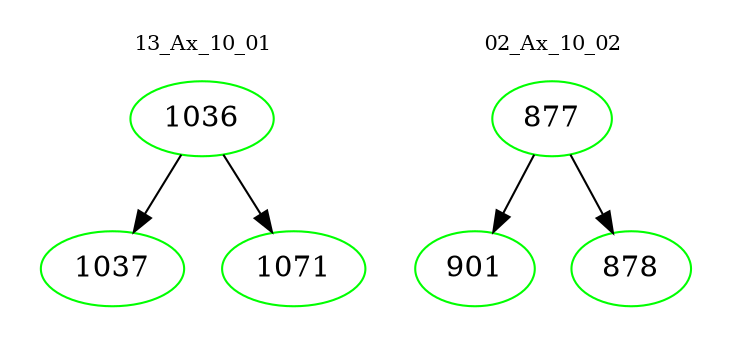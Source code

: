digraph{
subgraph cluster_0 {
color = white
label = "13_Ax_10_01";
fontsize=10;
T0_1036 [label="1036", color="green"]
T0_1036 -> T0_1037 [color="black"]
T0_1037 [label="1037", color="green"]
T0_1036 -> T0_1071 [color="black"]
T0_1071 [label="1071", color="green"]
}
subgraph cluster_1 {
color = white
label = "02_Ax_10_02";
fontsize=10;
T1_877 [label="877", color="green"]
T1_877 -> T1_901 [color="black"]
T1_901 [label="901", color="green"]
T1_877 -> T1_878 [color="black"]
T1_878 [label="878", color="green"]
}
}
